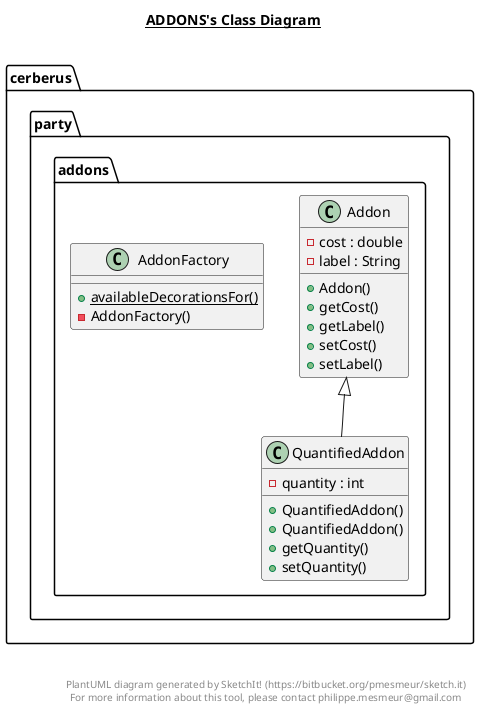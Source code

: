 @startuml

title __ADDONS's Class Diagram__\n

  namespace cerberus {
    namespace party {
      namespace addons {
        class cerberus.party.addons.Addon {
            - cost : double
            - label : String
            + Addon()
            + getCost()
            + getLabel()
            + setCost()
            + setLabel()
        }
      }
    }
  }
  

  namespace cerberus {
    namespace party {
      namespace addons {
        class cerberus.party.addons.AddonFactory {
            {static} + availableDecorationsFor()
            - AddonFactory()
        }
      }
    }
  }
  

  namespace cerberus {
    namespace party {
      namespace addons {
        class cerberus.party.addons.QuantifiedAddon {
            - quantity : int
            + QuantifiedAddon()
            + QuantifiedAddon()
            + getQuantity()
            + setQuantity()
        }
      }
    }
  }
  

  cerberus.party.addons.QuantifiedAddon -up-|> cerberus.party.addons.Addon


right footer


PlantUML diagram generated by SketchIt! (https://bitbucket.org/pmesmeur/sketch.it)
For more information about this tool, please contact philippe.mesmeur@gmail.com
endfooter

@enduml
